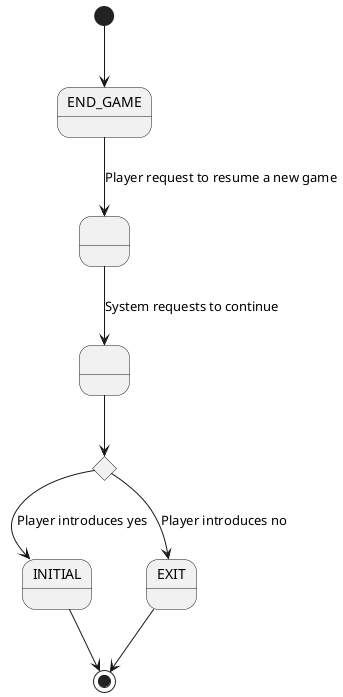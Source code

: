 @startuml StateDiagramResumeState
state END_GAME
state INITIAL
state EXIT
state requested as " "
state allowed as " "
state if <<choice>>

[*] --> END_GAME
END_GAME --> requested: Player request to resume a new game
requested --> allowed: System requests to continue
allowed --> if
if --> INITIAL: Player introduces yes
if --> EXIT: Player introduces no
INITIAL --> [*]
EXIT --> [*]
@enduml